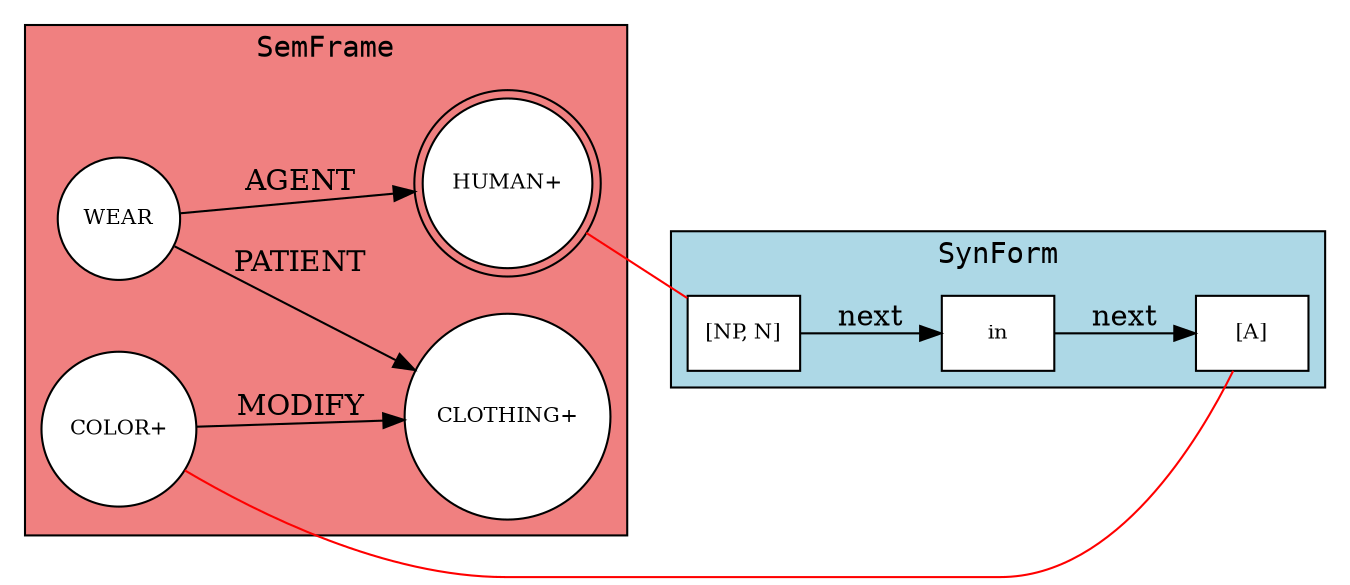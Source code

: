 digraph G {
rankdir=LR;
fontname=consolas;
subgraph cluster_SemFrame {
bgcolor=lightcoral;
label=SemFrame;
HUMAN [style=filled, fontsize=10, fillcolor=white, color=black, shape=doublecircle, label="HUMAN+"];
WEAR [style=filled, fontsize=10, fillcolor=white, color=black, shape=circle, label=WEAR];
CLOTH [style=filled, fontsize=10, fillcolor=white, color=black, shape=circle, label="CLOTHING+"];
COLOR [style=filled, fontsize=10, fillcolor=white, color=black, shape=circle, label="COLOR+"];
WEAR -> HUMAN  [label=AGENT];
WEAR -> CLOTH  [label=PATIENT];
COLOR -> CLOTH  [label=MODIFY];
}

subgraph cluster_SynForm {
bgcolor=lightblue;
label=SynForm;
S1 [shape=box, fontsize=10, style=filled, fillcolor=white, label="[NP, N]"];
S2 [shape=box, fontsize=10, style=filled, fillcolor=white, label=in];
S1 -> S2  [label=next];
S3 [shape=box, fontsize=10, style=filled, fillcolor=white, label="[A]"];
S2 -> S3  [label=next];
}

COLOR -> S3  [color=red, dir=none, penwidth=1];
HUMAN -> S1  [color=red, dir=none, penwidth=1];
}
